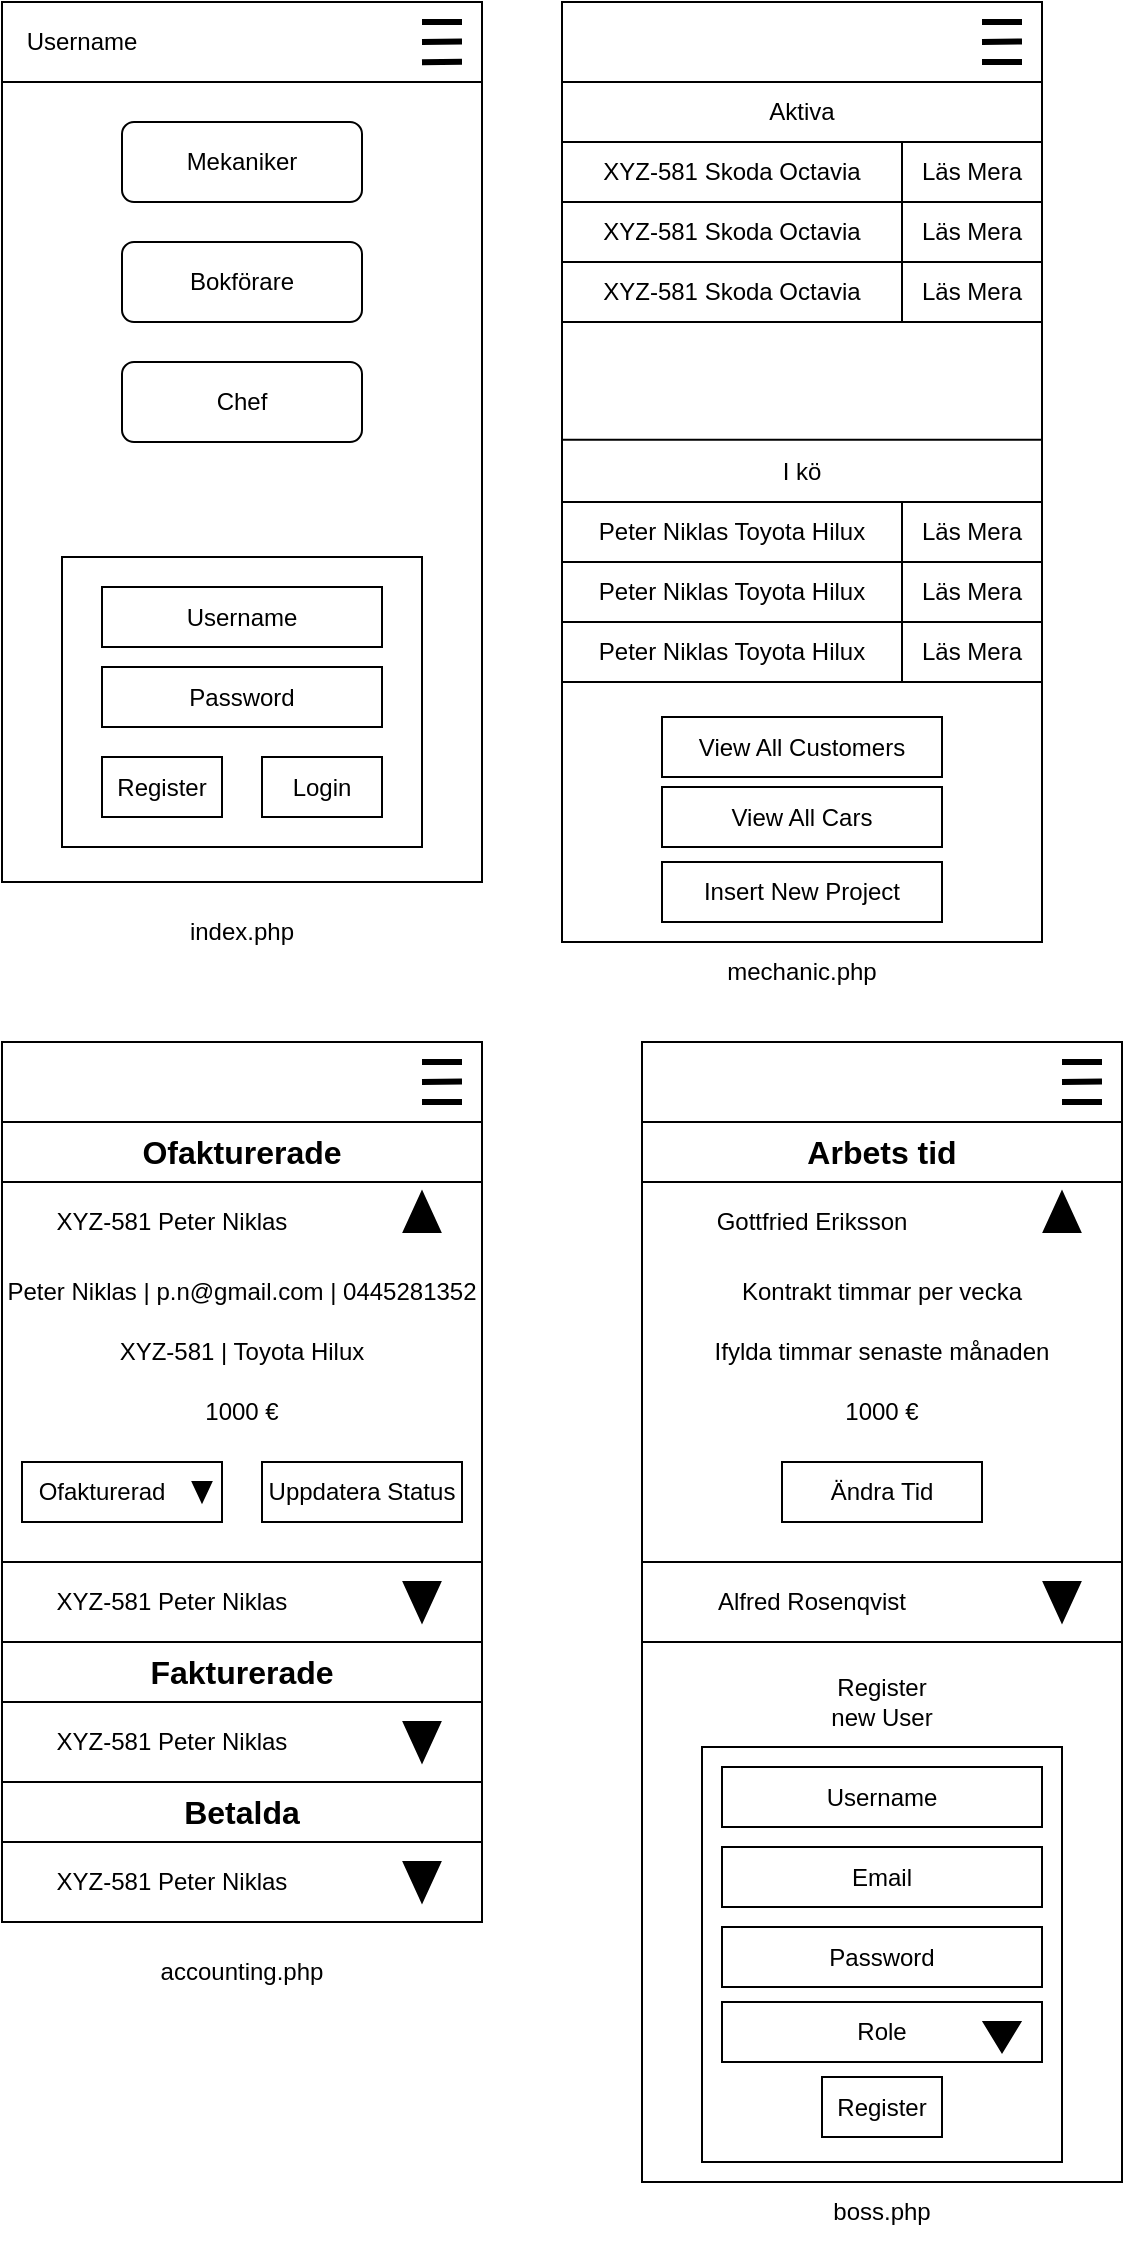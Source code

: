 <mxfile version="24.4.9" type="device">
  <diagram name="Page-1" id="hXLBf2nmdJU55-6QV0SX">
    <mxGraphModel dx="1235" dy="671" grid="1" gridSize="10" guides="1" tooltips="1" connect="1" arrows="1" fold="1" page="1" pageScale="1" pageWidth="827" pageHeight="1169" math="0" shadow="0">
      <root>
        <mxCell id="0" />
        <mxCell id="1" parent="0" />
        <mxCell id="6DfYMqk8ctFuEvHkuuXB-1" value="" style="rounded=0;whiteSpace=wrap;html=1;" vertex="1" parent="1">
          <mxGeometry x="40" y="40" width="240" height="440" as="geometry" />
        </mxCell>
        <mxCell id="6DfYMqk8ctFuEvHkuuXB-2" value="index.php" style="text;html=1;align=center;verticalAlign=middle;whiteSpace=wrap;rounded=0;" vertex="1" parent="1">
          <mxGeometry x="100" y="490" width="120" height="30" as="geometry" />
        </mxCell>
        <mxCell id="6DfYMqk8ctFuEvHkuuXB-3" value="" style="rounded=0;whiteSpace=wrap;html=1;" vertex="1" parent="1">
          <mxGeometry x="40" y="40" width="240" height="40" as="geometry" />
        </mxCell>
        <mxCell id="6DfYMqk8ctFuEvHkuuXB-4" value="" style="endArrow=none;html=1;rounded=0;strokeWidth=3;" edge="1" parent="1">
          <mxGeometry width="50" height="50" relative="1" as="geometry">
            <mxPoint x="250" y="50" as="sourcePoint" />
            <mxPoint x="270" y="50" as="targetPoint" />
          </mxGeometry>
        </mxCell>
        <mxCell id="6DfYMqk8ctFuEvHkuuXB-5" value="" style="endArrow=none;html=1;rounded=0;strokeWidth=3;" edge="1" parent="1">
          <mxGeometry width="50" height="50" relative="1" as="geometry">
            <mxPoint x="250" y="60" as="sourcePoint" />
            <mxPoint x="270" y="59.76" as="targetPoint" />
          </mxGeometry>
        </mxCell>
        <mxCell id="6DfYMqk8ctFuEvHkuuXB-6" value="" style="endArrow=none;html=1;rounded=0;strokeWidth=3;" edge="1" parent="1">
          <mxGeometry width="50" height="50" relative="1" as="geometry">
            <mxPoint x="250" y="70.12" as="sourcePoint" />
            <mxPoint x="270" y="69.88" as="targetPoint" />
          </mxGeometry>
        </mxCell>
        <mxCell id="6DfYMqk8ctFuEvHkuuXB-7" value="Mekaniker" style="rounded=1;whiteSpace=wrap;html=1;" vertex="1" parent="1">
          <mxGeometry x="100" y="100" width="120" height="40" as="geometry" />
        </mxCell>
        <mxCell id="6DfYMqk8ctFuEvHkuuXB-8" value="Chef" style="rounded=1;whiteSpace=wrap;html=1;" vertex="1" parent="1">
          <mxGeometry x="100" y="220" width="120" height="40" as="geometry" />
        </mxCell>
        <mxCell id="6DfYMqk8ctFuEvHkuuXB-9" value="Bokförare" style="rounded=1;whiteSpace=wrap;html=1;" vertex="1" parent="1">
          <mxGeometry x="100" y="160" width="120" height="40" as="geometry" />
        </mxCell>
        <mxCell id="6DfYMqk8ctFuEvHkuuXB-10" value="Username" style="text;html=1;align=center;verticalAlign=middle;whiteSpace=wrap;rounded=0;" vertex="1" parent="1">
          <mxGeometry x="40" y="40" width="80" height="40" as="geometry" />
        </mxCell>
        <mxCell id="6DfYMqk8ctFuEvHkuuXB-11" value="" style="rounded=0;whiteSpace=wrap;html=1;" vertex="1" parent="1">
          <mxGeometry x="70" y="317.5" width="180" height="145" as="geometry" />
        </mxCell>
        <mxCell id="6DfYMqk8ctFuEvHkuuXB-12" value="Username" style="rounded=0;whiteSpace=wrap;html=1;" vertex="1" parent="1">
          <mxGeometry x="90" y="332.5" width="140" height="30" as="geometry" />
        </mxCell>
        <mxCell id="6DfYMqk8ctFuEvHkuuXB-13" value="Password" style="rounded=0;whiteSpace=wrap;html=1;" vertex="1" parent="1">
          <mxGeometry x="90" y="372.5" width="140" height="30" as="geometry" />
        </mxCell>
        <mxCell id="6DfYMqk8ctFuEvHkuuXB-14" value="Login" style="rounded=0;whiteSpace=wrap;html=1;" vertex="1" parent="1">
          <mxGeometry x="170" y="417.5" width="60" height="30" as="geometry" />
        </mxCell>
        <mxCell id="6DfYMqk8ctFuEvHkuuXB-15" value="Register" style="rounded=0;whiteSpace=wrap;html=1;" vertex="1" parent="1">
          <mxGeometry x="90" y="417.5" width="60" height="30" as="geometry" />
        </mxCell>
        <mxCell id="6DfYMqk8ctFuEvHkuuXB-16" value="" style="rounded=0;whiteSpace=wrap;html=1;" vertex="1" parent="1">
          <mxGeometry x="320" y="40" width="240" height="470" as="geometry" />
        </mxCell>
        <mxCell id="6DfYMqk8ctFuEvHkuuXB-17" value="" style="rounded=0;whiteSpace=wrap;html=1;" vertex="1" parent="1">
          <mxGeometry x="320" y="40" width="240" height="40" as="geometry" />
        </mxCell>
        <mxCell id="6DfYMqk8ctFuEvHkuuXB-18" value="" style="endArrow=none;html=1;rounded=0;strokeWidth=3;" edge="1" parent="1">
          <mxGeometry width="50" height="50" relative="1" as="geometry">
            <mxPoint x="530" y="50" as="sourcePoint" />
            <mxPoint x="550" y="50" as="targetPoint" />
          </mxGeometry>
        </mxCell>
        <mxCell id="6DfYMqk8ctFuEvHkuuXB-19" value="" style="endArrow=none;html=1;rounded=0;strokeWidth=3;" edge="1" parent="1">
          <mxGeometry width="50" height="50" relative="1" as="geometry">
            <mxPoint x="530" y="60" as="sourcePoint" />
            <mxPoint x="550" y="59.76" as="targetPoint" />
          </mxGeometry>
        </mxCell>
        <mxCell id="6DfYMqk8ctFuEvHkuuXB-20" value="" style="endArrow=none;html=1;rounded=0;strokeWidth=3;" edge="1" parent="1">
          <mxGeometry width="50" height="50" relative="1" as="geometry">
            <mxPoint x="530" y="70" as="sourcePoint" />
            <mxPoint x="550" y="70" as="targetPoint" />
          </mxGeometry>
        </mxCell>
        <mxCell id="6DfYMqk8ctFuEvHkuuXB-21" value="" style="rounded=0;whiteSpace=wrap;html=1;" vertex="1" parent="1">
          <mxGeometry x="320" y="110" width="240" height="30" as="geometry" />
        </mxCell>
        <mxCell id="6DfYMqk8ctFuEvHkuuXB-22" value="Aktiva" style="text;html=1;align=center;verticalAlign=middle;whiteSpace=wrap;rounded=0;" vertex="1" parent="1">
          <mxGeometry x="410" y="80" width="60" height="30" as="geometry" />
        </mxCell>
        <mxCell id="6DfYMqk8ctFuEvHkuuXB-23" value="XYZ-581 Skoda Octavia" style="text;html=1;align=center;verticalAlign=middle;whiteSpace=wrap;rounded=0;" vertex="1" parent="1">
          <mxGeometry x="320" y="110" width="170" height="30" as="geometry" />
        </mxCell>
        <mxCell id="6DfYMqk8ctFuEvHkuuXB-24" value="Läs Mera" style="rounded=0;whiteSpace=wrap;html=1;" vertex="1" parent="1">
          <mxGeometry x="490" y="110" width="70" height="30" as="geometry" />
        </mxCell>
        <mxCell id="6DfYMqk8ctFuEvHkuuXB-25" value="" style="rounded=0;whiteSpace=wrap;html=1;" vertex="1" parent="1">
          <mxGeometry x="320" y="140" width="240" height="30" as="geometry" />
        </mxCell>
        <mxCell id="6DfYMqk8ctFuEvHkuuXB-26" value="XYZ-581 Skoda Octavia" style="text;html=1;align=center;verticalAlign=middle;whiteSpace=wrap;rounded=0;" vertex="1" parent="1">
          <mxGeometry x="320" y="140" width="170" height="30" as="geometry" />
        </mxCell>
        <mxCell id="6DfYMqk8ctFuEvHkuuXB-27" value="Läs Mera" style="rounded=0;whiteSpace=wrap;html=1;" vertex="1" parent="1">
          <mxGeometry x="490" y="140" width="70" height="30" as="geometry" />
        </mxCell>
        <mxCell id="6DfYMqk8ctFuEvHkuuXB-28" value="" style="rounded=0;whiteSpace=wrap;html=1;" vertex="1" parent="1">
          <mxGeometry x="320" y="170" width="240" height="30" as="geometry" />
        </mxCell>
        <mxCell id="6DfYMqk8ctFuEvHkuuXB-29" value="XYZ-581 Skoda Octavia" style="text;html=1;align=center;verticalAlign=middle;whiteSpace=wrap;rounded=0;" vertex="1" parent="1">
          <mxGeometry x="320" y="170" width="170" height="30" as="geometry" />
        </mxCell>
        <mxCell id="6DfYMqk8ctFuEvHkuuXB-30" value="Läs Mera" style="rounded=0;whiteSpace=wrap;html=1;" vertex="1" parent="1">
          <mxGeometry x="490" y="170" width="70" height="30" as="geometry" />
        </mxCell>
        <mxCell id="6DfYMqk8ctFuEvHkuuXB-31" value="" style="endArrow=none;html=1;rounded=0;entryX=1;entryY=0.5;entryDx=0;entryDy=0;exitX=0;exitY=0.5;exitDx=0;exitDy=0;" edge="1" parent="1">
          <mxGeometry width="50" height="50" relative="1" as="geometry">
            <mxPoint x="320" y="258.82" as="sourcePoint" />
            <mxPoint x="560" y="258.82" as="targetPoint" />
          </mxGeometry>
        </mxCell>
        <mxCell id="6DfYMqk8ctFuEvHkuuXB-32" value="" style="rounded=0;whiteSpace=wrap;html=1;" vertex="1" parent="1">
          <mxGeometry x="320" y="290" width="240" height="30" as="geometry" />
        </mxCell>
        <mxCell id="6DfYMqk8ctFuEvHkuuXB-33" value="Peter Niklas Toyota Hilux" style="text;html=1;align=center;verticalAlign=middle;whiteSpace=wrap;rounded=0;" vertex="1" parent="1">
          <mxGeometry x="320" y="290" width="170" height="30" as="geometry" />
        </mxCell>
        <mxCell id="6DfYMqk8ctFuEvHkuuXB-34" value="Läs Mera" style="rounded=0;whiteSpace=wrap;html=1;" vertex="1" parent="1">
          <mxGeometry x="490" y="290" width="70" height="30" as="geometry" />
        </mxCell>
        <mxCell id="6DfYMqk8ctFuEvHkuuXB-35" value="I kö" style="text;html=1;align=center;verticalAlign=middle;whiteSpace=wrap;rounded=0;" vertex="1" parent="1">
          <mxGeometry x="410" y="260" width="60" height="30" as="geometry" />
        </mxCell>
        <mxCell id="6DfYMqk8ctFuEvHkuuXB-36" value="" style="rounded=0;whiteSpace=wrap;html=1;" vertex="1" parent="1">
          <mxGeometry x="320" y="320" width="240" height="30" as="geometry" />
        </mxCell>
        <mxCell id="6DfYMqk8ctFuEvHkuuXB-37" value="Peter Niklas Toyota Hilux" style="text;html=1;align=center;verticalAlign=middle;whiteSpace=wrap;rounded=0;" vertex="1" parent="1">
          <mxGeometry x="320" y="320" width="170" height="30" as="geometry" />
        </mxCell>
        <mxCell id="6DfYMqk8ctFuEvHkuuXB-38" value="Läs Mera" style="rounded=0;whiteSpace=wrap;html=1;" vertex="1" parent="1">
          <mxGeometry x="490" y="320" width="70" height="30" as="geometry" />
        </mxCell>
        <mxCell id="6DfYMqk8ctFuEvHkuuXB-39" value="" style="rounded=0;whiteSpace=wrap;html=1;" vertex="1" parent="1">
          <mxGeometry x="320" y="350" width="240" height="30" as="geometry" />
        </mxCell>
        <mxCell id="6DfYMqk8ctFuEvHkuuXB-40" value="Peter Niklas Toyota Hilux" style="text;html=1;align=center;verticalAlign=middle;whiteSpace=wrap;rounded=0;" vertex="1" parent="1">
          <mxGeometry x="320" y="350" width="170" height="30" as="geometry" />
        </mxCell>
        <mxCell id="6DfYMqk8ctFuEvHkuuXB-41" value="Läs Mera" style="rounded=0;whiteSpace=wrap;html=1;" vertex="1" parent="1">
          <mxGeometry x="490" y="350" width="70" height="30" as="geometry" />
        </mxCell>
        <mxCell id="6DfYMqk8ctFuEvHkuuXB-42" value="View All Cars" style="rounded=0;whiteSpace=wrap;html=1;" vertex="1" parent="1">
          <mxGeometry x="370" y="432.5" width="140" height="30" as="geometry" />
        </mxCell>
        <mxCell id="6DfYMqk8ctFuEvHkuuXB-43" value="View All Customers" style="rounded=0;whiteSpace=wrap;html=1;" vertex="1" parent="1">
          <mxGeometry x="370" y="397.5" width="140" height="30" as="geometry" />
        </mxCell>
        <mxCell id="6DfYMqk8ctFuEvHkuuXB-44" value="Insert New Project" style="rounded=0;whiteSpace=wrap;html=1;" vertex="1" parent="1">
          <mxGeometry x="370" y="470" width="140" height="30" as="geometry" />
        </mxCell>
        <mxCell id="6DfYMqk8ctFuEvHkuuXB-45" value="mechanic.php" style="text;html=1;align=center;verticalAlign=middle;whiteSpace=wrap;rounded=0;" vertex="1" parent="1">
          <mxGeometry x="380" y="510" width="120" height="30" as="geometry" />
        </mxCell>
        <mxCell id="6DfYMqk8ctFuEvHkuuXB-46" value="" style="rounded=0;whiteSpace=wrap;html=1;" vertex="1" parent="1">
          <mxGeometry x="40" y="560" width="240" height="440" as="geometry" />
        </mxCell>
        <mxCell id="6DfYMqk8ctFuEvHkuuXB-47" value="accounting.php" style="text;html=1;align=center;verticalAlign=middle;whiteSpace=wrap;rounded=0;" vertex="1" parent="1">
          <mxGeometry x="100" y="1010" width="120" height="30" as="geometry" />
        </mxCell>
        <mxCell id="6DfYMqk8ctFuEvHkuuXB-48" value="" style="rounded=0;whiteSpace=wrap;html=1;" vertex="1" parent="1">
          <mxGeometry x="40" y="560" width="240" height="40" as="geometry" />
        </mxCell>
        <mxCell id="6DfYMqk8ctFuEvHkuuXB-49" value="" style="endArrow=none;html=1;rounded=0;strokeWidth=3;" edge="1" parent="1">
          <mxGeometry width="50" height="50" relative="1" as="geometry">
            <mxPoint x="250" y="570" as="sourcePoint" />
            <mxPoint x="270" y="570" as="targetPoint" />
          </mxGeometry>
        </mxCell>
        <mxCell id="6DfYMqk8ctFuEvHkuuXB-50" value="" style="endArrow=none;html=1;rounded=0;strokeWidth=3;" edge="1" parent="1">
          <mxGeometry width="50" height="50" relative="1" as="geometry">
            <mxPoint x="250" y="580" as="sourcePoint" />
            <mxPoint x="270" y="579.76" as="targetPoint" />
          </mxGeometry>
        </mxCell>
        <mxCell id="6DfYMqk8ctFuEvHkuuXB-51" value="" style="endArrow=none;html=1;rounded=0;strokeWidth=3;" edge="1" parent="1">
          <mxGeometry width="50" height="50" relative="1" as="geometry">
            <mxPoint x="250" y="590" as="sourcePoint" />
            <mxPoint x="270" y="590" as="targetPoint" />
          </mxGeometry>
        </mxCell>
        <mxCell id="6DfYMqk8ctFuEvHkuuXB-52" value="&lt;font style=&quot;font-size: 16px;&quot;&gt;&lt;b&gt;Ofakturerade&lt;/b&gt;&lt;/font&gt;" style="rounded=0;whiteSpace=wrap;html=1;" vertex="1" parent="1">
          <mxGeometry x="40" y="600" width="240" height="30" as="geometry" />
        </mxCell>
        <mxCell id="6DfYMqk8ctFuEvHkuuXB-53" value="" style="rounded=0;whiteSpace=wrap;html=1;" vertex="1" parent="1">
          <mxGeometry x="40" y="630" width="240" height="190" as="geometry" />
        </mxCell>
        <mxCell id="6DfYMqk8ctFuEvHkuuXB-54" value="XYZ-581 Peter Niklas" style="text;html=1;align=center;verticalAlign=middle;whiteSpace=wrap;rounded=0;" vertex="1" parent="1">
          <mxGeometry x="40" y="630" width="170" height="40" as="geometry" />
        </mxCell>
        <mxCell id="6DfYMqk8ctFuEvHkuuXB-55" value="" style="shape=mxgraph.arrows2.wedgeArrow;html=1;bendable=0;startWidth=9.167;fillColor=strokeColor;defaultFillColor=invert;defaultGradientColor=invert;rounded=0;" edge="1" parent="1">
          <mxGeometry width="100" height="100" relative="1" as="geometry">
            <mxPoint x="250" y="655" as="sourcePoint" />
            <mxPoint x="250" y="635" as="targetPoint" />
          </mxGeometry>
        </mxCell>
        <mxCell id="6DfYMqk8ctFuEvHkuuXB-56" value="" style="rounded=0;whiteSpace=wrap;html=1;" vertex="1" parent="1">
          <mxGeometry x="40" y="820" width="240" height="40" as="geometry" />
        </mxCell>
        <mxCell id="6DfYMqk8ctFuEvHkuuXB-57" value="XYZ-581 Peter Niklas" style="text;html=1;align=center;verticalAlign=middle;whiteSpace=wrap;rounded=0;" vertex="1" parent="1">
          <mxGeometry x="40" y="820" width="170" height="40" as="geometry" />
        </mxCell>
        <mxCell id="6DfYMqk8ctFuEvHkuuXB-58" value="" style="shape=mxgraph.arrows2.wedgeArrow;html=1;bendable=0;startWidth=9.167;fillColor=strokeColor;defaultFillColor=invert;defaultGradientColor=invert;rounded=0;" edge="1" parent="1">
          <mxGeometry width="100" height="100" relative="1" as="geometry">
            <mxPoint x="250" y="830" as="sourcePoint" />
            <mxPoint x="250" y="850" as="targetPoint" />
          </mxGeometry>
        </mxCell>
        <mxCell id="6DfYMqk8ctFuEvHkuuXB-59" value="Peter Niklas | p.n@gmail.com | 0445281352" style="text;html=1;align=center;verticalAlign=middle;whiteSpace=wrap;rounded=0;" vertex="1" parent="1">
          <mxGeometry x="40" y="670" width="240" height="30" as="geometry" />
        </mxCell>
        <mxCell id="6DfYMqk8ctFuEvHkuuXB-60" value="XYZ-581 | Toyota Hilux" style="text;html=1;align=center;verticalAlign=middle;whiteSpace=wrap;rounded=0;" vertex="1" parent="1">
          <mxGeometry x="40" y="700" width="240" height="30" as="geometry" />
        </mxCell>
        <mxCell id="6DfYMqk8ctFuEvHkuuXB-61" value="1000 €" style="text;html=1;align=center;verticalAlign=middle;whiteSpace=wrap;rounded=0;" vertex="1" parent="1">
          <mxGeometry x="40" y="730" width="240" height="30" as="geometry" />
        </mxCell>
        <mxCell id="6DfYMqk8ctFuEvHkuuXB-62" value="" style="rounded=0;whiteSpace=wrap;html=1;" vertex="1" parent="1">
          <mxGeometry x="50" y="770" width="100" height="30" as="geometry" />
        </mxCell>
        <mxCell id="6DfYMqk8ctFuEvHkuuXB-63" value="Ofakturerad" style="text;html=1;align=center;verticalAlign=middle;whiteSpace=wrap;rounded=0;" vertex="1" parent="1">
          <mxGeometry x="60" y="770" width="60" height="30" as="geometry" />
        </mxCell>
        <mxCell id="6DfYMqk8ctFuEvHkuuXB-64" value="" style="shape=mxgraph.arrows2.wedgeArrow;html=1;bendable=0;startWidth=4.651;fillColor=strokeColor;defaultFillColor=invert;defaultGradientColor=invert;rounded=0;" edge="1" parent="1">
          <mxGeometry width="100" height="100" relative="1" as="geometry">
            <mxPoint x="140" y="780" as="sourcePoint" />
            <mxPoint x="140" y="790" as="targetPoint" />
          </mxGeometry>
        </mxCell>
        <mxCell id="6DfYMqk8ctFuEvHkuuXB-65" value="Uppdatera Status" style="rounded=0;whiteSpace=wrap;html=1;" vertex="1" parent="1">
          <mxGeometry x="170" y="770" width="100" height="30" as="geometry" />
        </mxCell>
        <mxCell id="6DfYMqk8ctFuEvHkuuXB-66" value="&lt;font style=&quot;font-size: 16px;&quot;&gt;&lt;b&gt;Fakturerade&lt;/b&gt;&lt;/font&gt;" style="rounded=0;whiteSpace=wrap;html=1;" vertex="1" parent="1">
          <mxGeometry x="40" y="860" width="240" height="30" as="geometry" />
        </mxCell>
        <mxCell id="6DfYMqk8ctFuEvHkuuXB-67" value="" style="rounded=0;whiteSpace=wrap;html=1;" vertex="1" parent="1">
          <mxGeometry x="40" y="890" width="240" height="40" as="geometry" />
        </mxCell>
        <mxCell id="6DfYMqk8ctFuEvHkuuXB-68" value="XYZ-581 Peter Niklas" style="text;html=1;align=center;verticalAlign=middle;whiteSpace=wrap;rounded=0;" vertex="1" parent="1">
          <mxGeometry x="40" y="890" width="170" height="40" as="geometry" />
        </mxCell>
        <mxCell id="6DfYMqk8ctFuEvHkuuXB-69" value="" style="shape=mxgraph.arrows2.wedgeArrow;html=1;bendable=0;startWidth=9.167;fillColor=strokeColor;defaultFillColor=invert;defaultGradientColor=invert;rounded=0;" edge="1" parent="1">
          <mxGeometry width="100" height="100" relative="1" as="geometry">
            <mxPoint x="250" y="900" as="sourcePoint" />
            <mxPoint x="250" y="920" as="targetPoint" />
          </mxGeometry>
        </mxCell>
        <mxCell id="6DfYMqk8ctFuEvHkuuXB-70" value="&lt;font style=&quot;font-size: 16px;&quot;&gt;&lt;b&gt;Betalda&lt;/b&gt;&lt;/font&gt;" style="rounded=0;whiteSpace=wrap;html=1;" vertex="1" parent="1">
          <mxGeometry x="40" y="930" width="240" height="30" as="geometry" />
        </mxCell>
        <mxCell id="6DfYMqk8ctFuEvHkuuXB-71" value="" style="rounded=0;whiteSpace=wrap;html=1;" vertex="1" parent="1">
          <mxGeometry x="40" y="960" width="240" height="40" as="geometry" />
        </mxCell>
        <mxCell id="6DfYMqk8ctFuEvHkuuXB-72" value="XYZ-581 Peter Niklas" style="text;html=1;align=center;verticalAlign=middle;whiteSpace=wrap;rounded=0;" vertex="1" parent="1">
          <mxGeometry x="40" y="960" width="170" height="40" as="geometry" />
        </mxCell>
        <mxCell id="6DfYMqk8ctFuEvHkuuXB-73" value="" style="shape=mxgraph.arrows2.wedgeArrow;html=1;bendable=0;startWidth=9.167;fillColor=strokeColor;defaultFillColor=invert;defaultGradientColor=invert;rounded=0;" edge="1" parent="1">
          <mxGeometry width="100" height="100" relative="1" as="geometry">
            <mxPoint x="250" y="970" as="sourcePoint" />
            <mxPoint x="250" y="990" as="targetPoint" />
          </mxGeometry>
        </mxCell>
        <mxCell id="6DfYMqk8ctFuEvHkuuXB-74" value="" style="rounded=0;whiteSpace=wrap;html=1;" vertex="1" parent="1">
          <mxGeometry x="360" y="560" width="240" height="570" as="geometry" />
        </mxCell>
        <mxCell id="6DfYMqk8ctFuEvHkuuXB-75" value="" style="rounded=0;whiteSpace=wrap;html=1;" vertex="1" parent="1">
          <mxGeometry x="360" y="560" width="240" height="40" as="geometry" />
        </mxCell>
        <mxCell id="6DfYMqk8ctFuEvHkuuXB-76" value="" style="endArrow=none;html=1;rounded=0;strokeWidth=3;" edge="1" parent="1">
          <mxGeometry width="50" height="50" relative="1" as="geometry">
            <mxPoint x="570" y="570" as="sourcePoint" />
            <mxPoint x="590" y="570" as="targetPoint" />
          </mxGeometry>
        </mxCell>
        <mxCell id="6DfYMqk8ctFuEvHkuuXB-77" value="" style="endArrow=none;html=1;rounded=0;strokeWidth=3;" edge="1" parent="1">
          <mxGeometry width="50" height="50" relative="1" as="geometry">
            <mxPoint x="570" y="580" as="sourcePoint" />
            <mxPoint x="590" y="579.76" as="targetPoint" />
          </mxGeometry>
        </mxCell>
        <mxCell id="6DfYMqk8ctFuEvHkuuXB-78" value="" style="endArrow=none;html=1;rounded=0;strokeWidth=3;" edge="1" parent="1">
          <mxGeometry width="50" height="50" relative="1" as="geometry">
            <mxPoint x="570" y="590" as="sourcePoint" />
            <mxPoint x="590" y="590" as="targetPoint" />
          </mxGeometry>
        </mxCell>
        <mxCell id="6DfYMqk8ctFuEvHkuuXB-79" value="boss.php" style="text;html=1;align=center;verticalAlign=middle;whiteSpace=wrap;rounded=0;" vertex="1" parent="1">
          <mxGeometry x="420" y="1130" width="120" height="30" as="geometry" />
        </mxCell>
        <mxCell id="6DfYMqk8ctFuEvHkuuXB-80" value="&lt;span style=&quot;font-size: 16px;&quot;&gt;&lt;b&gt;Arbets tid&lt;/b&gt;&lt;/span&gt;" style="rounded=0;whiteSpace=wrap;html=1;" vertex="1" parent="1">
          <mxGeometry x="360" y="600" width="240" height="30" as="geometry" />
        </mxCell>
        <mxCell id="6DfYMqk8ctFuEvHkuuXB-81" value="" style="rounded=0;whiteSpace=wrap;html=1;" vertex="1" parent="1">
          <mxGeometry x="360" y="630" width="240" height="190" as="geometry" />
        </mxCell>
        <mxCell id="6DfYMqk8ctFuEvHkuuXB-82" value="Gottfried Eriksson" style="text;html=1;align=center;verticalAlign=middle;whiteSpace=wrap;rounded=0;" vertex="1" parent="1">
          <mxGeometry x="360" y="630" width="170" height="40" as="geometry" />
        </mxCell>
        <mxCell id="6DfYMqk8ctFuEvHkuuXB-83" value="" style="shape=mxgraph.arrows2.wedgeArrow;html=1;bendable=0;startWidth=9.167;fillColor=strokeColor;defaultFillColor=invert;defaultGradientColor=invert;rounded=0;" edge="1" parent="1">
          <mxGeometry width="100" height="100" relative="1" as="geometry">
            <mxPoint x="570" y="655" as="sourcePoint" />
            <mxPoint x="570" y="635" as="targetPoint" />
          </mxGeometry>
        </mxCell>
        <mxCell id="6DfYMqk8ctFuEvHkuuXB-84" value="Kontrakt timmar per vecka" style="text;html=1;align=center;verticalAlign=middle;whiteSpace=wrap;rounded=0;" vertex="1" parent="1">
          <mxGeometry x="360" y="670" width="240" height="30" as="geometry" />
        </mxCell>
        <mxCell id="6DfYMqk8ctFuEvHkuuXB-85" value="Ifylda timmar senaste månaden" style="text;html=1;align=center;verticalAlign=middle;whiteSpace=wrap;rounded=0;" vertex="1" parent="1">
          <mxGeometry x="360" y="700" width="240" height="30" as="geometry" />
        </mxCell>
        <mxCell id="6DfYMqk8ctFuEvHkuuXB-86" value="1000 €" style="text;html=1;align=center;verticalAlign=middle;whiteSpace=wrap;rounded=0;" vertex="1" parent="1">
          <mxGeometry x="360" y="730" width="240" height="30" as="geometry" />
        </mxCell>
        <mxCell id="6DfYMqk8ctFuEvHkuuXB-87" value="Ändra Tid" style="rounded=0;whiteSpace=wrap;html=1;" vertex="1" parent="1">
          <mxGeometry x="430" y="770" width="100" height="30" as="geometry" />
        </mxCell>
        <mxCell id="6DfYMqk8ctFuEvHkuuXB-88" value="" style="rounded=0;whiteSpace=wrap;html=1;" vertex="1" parent="1">
          <mxGeometry x="360" y="820" width="240" height="40" as="geometry" />
        </mxCell>
        <mxCell id="6DfYMqk8ctFuEvHkuuXB-89" value="Alfred Rosenqvist" style="text;html=1;align=center;verticalAlign=middle;whiteSpace=wrap;rounded=0;" vertex="1" parent="1">
          <mxGeometry x="360" y="820" width="170" height="40" as="geometry" />
        </mxCell>
        <mxCell id="6DfYMqk8ctFuEvHkuuXB-90" value="" style="shape=mxgraph.arrows2.wedgeArrow;html=1;bendable=0;startWidth=9.167;fillColor=strokeColor;defaultFillColor=invert;defaultGradientColor=invert;rounded=0;" edge="1" parent="1">
          <mxGeometry width="100" height="100" relative="1" as="geometry">
            <mxPoint x="570" y="830" as="sourcePoint" />
            <mxPoint x="570" y="850" as="targetPoint" />
          </mxGeometry>
        </mxCell>
        <mxCell id="6DfYMqk8ctFuEvHkuuXB-91" value="" style="rounded=0;whiteSpace=wrap;html=1;" vertex="1" parent="1">
          <mxGeometry x="390" y="912.5" width="180" height="207.5" as="geometry" />
        </mxCell>
        <mxCell id="6DfYMqk8ctFuEvHkuuXB-92" value="Username" style="rounded=0;whiteSpace=wrap;html=1;" vertex="1" parent="1">
          <mxGeometry x="400" y="922.5" width="160" height="30" as="geometry" />
        </mxCell>
        <mxCell id="6DfYMqk8ctFuEvHkuuXB-93" value="Email" style="rounded=0;whiteSpace=wrap;html=1;" vertex="1" parent="1">
          <mxGeometry x="400" y="962.5" width="160" height="30" as="geometry" />
        </mxCell>
        <mxCell id="6DfYMqk8ctFuEvHkuuXB-94" value="Password" style="rounded=0;whiteSpace=wrap;html=1;" vertex="1" parent="1">
          <mxGeometry x="400" y="1002.5" width="160" height="30" as="geometry" />
        </mxCell>
        <mxCell id="6DfYMqk8ctFuEvHkuuXB-95" value="Register" style="rounded=0;whiteSpace=wrap;html=1;" vertex="1" parent="1">
          <mxGeometry x="450" y="1077.5" width="60" height="30" as="geometry" />
        </mxCell>
        <mxCell id="6DfYMqk8ctFuEvHkuuXB-96" value="Register new User" style="text;html=1;align=center;verticalAlign=middle;whiteSpace=wrap;rounded=0;" vertex="1" parent="1">
          <mxGeometry x="450" y="875" width="60" height="30" as="geometry" />
        </mxCell>
        <mxCell id="6DfYMqk8ctFuEvHkuuXB-97" value="Role" style="rounded=0;whiteSpace=wrap;html=1;" vertex="1" parent="1">
          <mxGeometry x="400" y="1040" width="160" height="30" as="geometry" />
        </mxCell>
        <mxCell id="6DfYMqk8ctFuEvHkuuXB-98" value="" style="shape=mxgraph.arrows2.wedgeArrow;html=1;bendable=0;startWidth=9.167;fillColor=strokeColor;defaultFillColor=invert;defaultGradientColor=invert;rounded=0;" edge="1" parent="1">
          <mxGeometry width="100" height="100" relative="1" as="geometry">
            <mxPoint x="540" y="1050" as="sourcePoint" />
            <mxPoint x="540" y="1065" as="targetPoint" />
          </mxGeometry>
        </mxCell>
      </root>
    </mxGraphModel>
  </diagram>
</mxfile>
